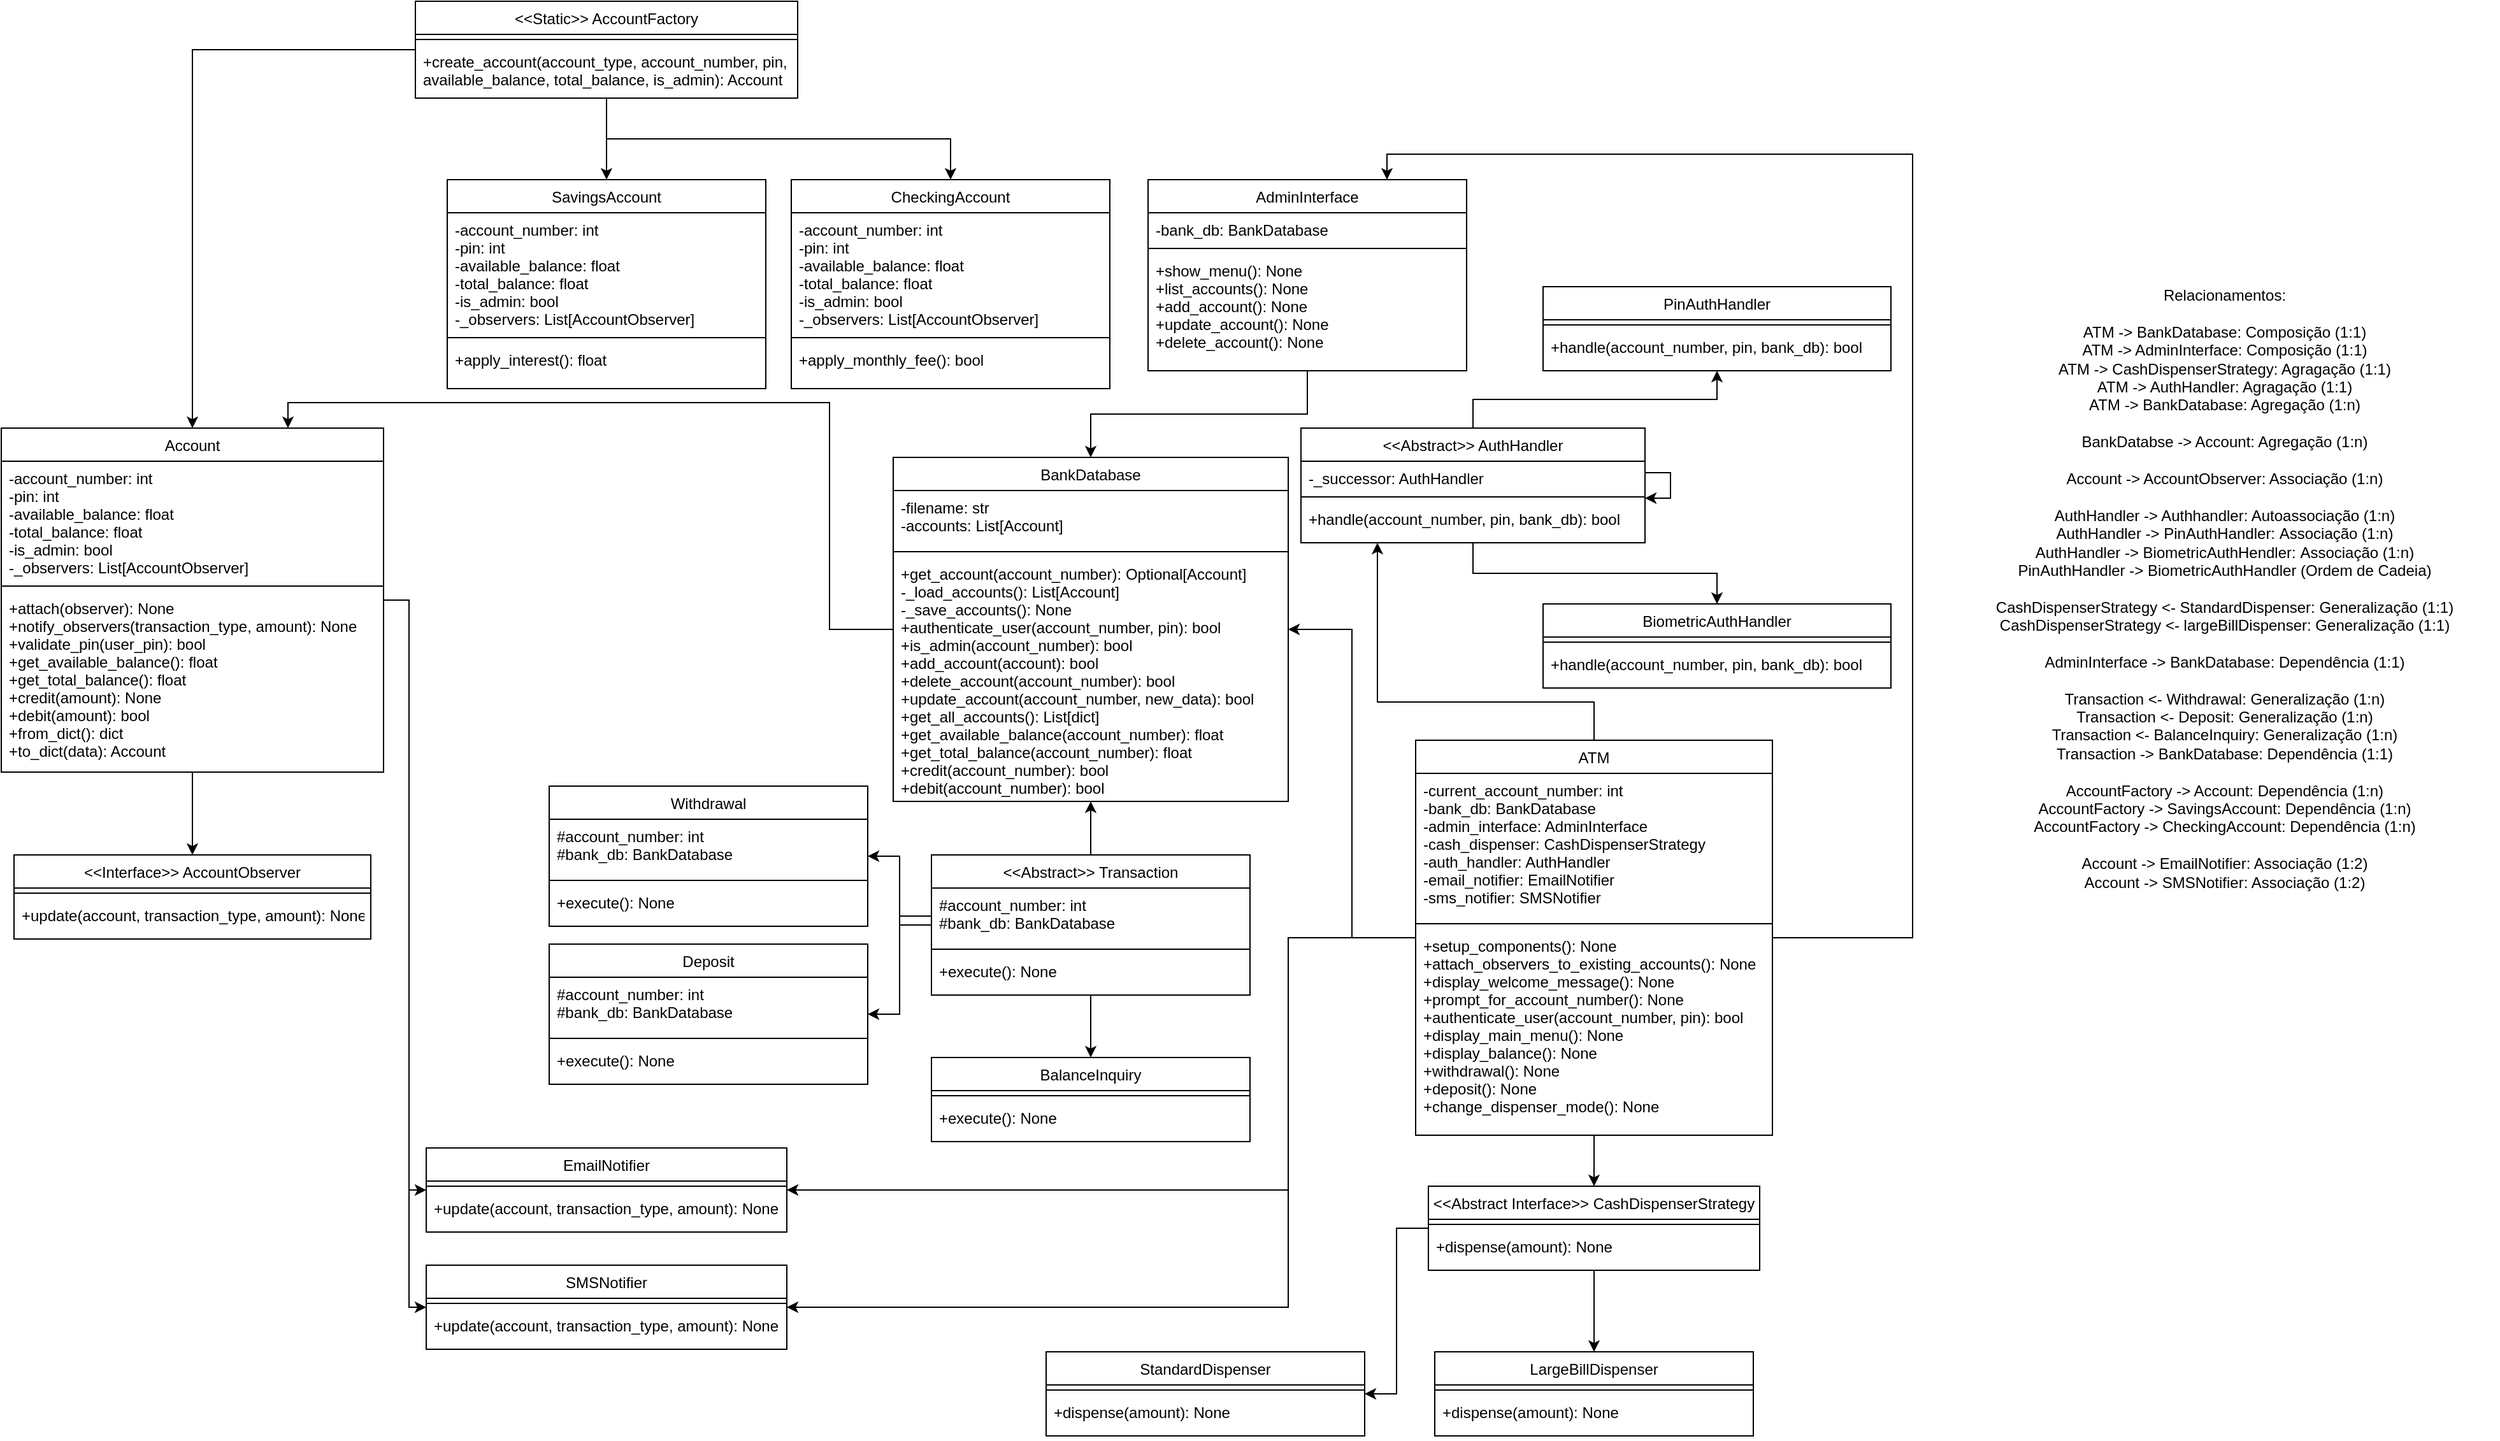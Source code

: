 <mxfile version="26.2.14">
  <diagram id="C5RBs43oDa-KdzZeNtuy" name="Page-1">
    <mxGraphModel dx="758" dy="2056" grid="1" gridSize="10" guides="1" tooltips="1" connect="1" arrows="1" fold="1" page="1" pageScale="1" pageWidth="827" pageHeight="1169" background="#ffffff" math="0" shadow="0">
      <root>
        <mxCell id="WIyWlLk6GJQsqaUBKTNV-0" />
        <mxCell id="WIyWlLk6GJQsqaUBKTNV-1" parent="WIyWlLk6GJQsqaUBKTNV-0" />
        <mxCell id="iTCN-jbBOQAcDVB5wHeE-88" style="edgeStyle=orthogonalEdgeStyle;rounded=0;orthogonalLoop=1;jettySize=auto;html=1;" edge="1" parent="WIyWlLk6GJQsqaUBKTNV-1" source="iTCN-jbBOQAcDVB5wHeE-0" target="iTCN-jbBOQAcDVB5wHeE-85">
          <mxGeometry relative="1" as="geometry" />
        </mxCell>
        <mxCell id="iTCN-jbBOQAcDVB5wHeE-100" style="edgeStyle=orthogonalEdgeStyle;rounded=0;orthogonalLoop=1;jettySize=auto;html=1;entryX=0;entryY=0.5;entryDx=0;entryDy=0;" edge="1" parent="WIyWlLk6GJQsqaUBKTNV-1" source="iTCN-jbBOQAcDVB5wHeE-0" target="iTCN-jbBOQAcDVB5wHeE-4">
          <mxGeometry relative="1" as="geometry">
            <Array as="points">
              <mxPoint x="1630" y="30" />
              <mxPoint x="1630" y="493" />
            </Array>
          </mxGeometry>
        </mxCell>
        <mxCell id="iTCN-jbBOQAcDVB5wHeE-101" style="edgeStyle=orthogonalEdgeStyle;rounded=0;orthogonalLoop=1;jettySize=auto;html=1;entryX=0;entryY=0.5;entryDx=0;entryDy=0;" edge="1" parent="WIyWlLk6GJQsqaUBKTNV-1" source="iTCN-jbBOQAcDVB5wHeE-0" target="iTCN-jbBOQAcDVB5wHeE-7">
          <mxGeometry relative="1" as="geometry">
            <Array as="points">
              <mxPoint x="1630" y="30" />
              <mxPoint x="1630" y="585" />
            </Array>
          </mxGeometry>
        </mxCell>
        <mxCell id="iTCN-jbBOQAcDVB5wHeE-0" value="Account" style="swimlane;fontStyle=0;align=center;verticalAlign=top;childLayout=stackLayout;horizontal=1;startSize=26;horizontalStack=0;resizeParent=1;resizeLast=0;collapsible=1;marginBottom=0;rounded=0;shadow=0;strokeWidth=1;" vertex="1" parent="WIyWlLk6GJQsqaUBKTNV-1">
          <mxGeometry x="1310" y="-105" width="300" height="270" as="geometry">
            <mxRectangle x="550" y="140" width="160" height="26" as="alternateBounds" />
          </mxGeometry>
        </mxCell>
        <mxCell id="iTCN-jbBOQAcDVB5wHeE-1" value="-account_number: int&#xa;-pin: int&#xa;-available_balance: float&#xa;-total_balance: float&#xa;-is_admin: bool&#xa;-_observers: List[AccountObserver]" style="text;align=left;verticalAlign=top;spacingLeft=4;spacingRight=4;overflow=hidden;rotatable=0;points=[[0,0.5],[1,0.5]];portConstraint=eastwest;rounded=0;shadow=0;html=0;" vertex="1" parent="iTCN-jbBOQAcDVB5wHeE-0">
          <mxGeometry y="26" width="300" height="94" as="geometry" />
        </mxCell>
        <mxCell id="iTCN-jbBOQAcDVB5wHeE-2" value="" style="line;html=1;strokeWidth=1;align=left;verticalAlign=middle;spacingTop=-1;spacingLeft=3;spacingRight=3;rotatable=0;labelPosition=right;points=[];portConstraint=eastwest;" vertex="1" parent="iTCN-jbBOQAcDVB5wHeE-0">
          <mxGeometry y="120" width="300" height="8" as="geometry" />
        </mxCell>
        <mxCell id="iTCN-jbBOQAcDVB5wHeE-3" value="+attach(observer): None&#xa;+notify_observers(transaction_type, amount): None&#xa;+validate_pin(user_pin): bool&#xa;+get_available_balance(): float&#xa;+get_total_balance(): float&#xa;+credit(amount): None&#xa;+debit(amount): bool&#xa;+from_dict(): dict&#xa;+to_dict(data): Account&#xa;&#xa;" style="text;align=left;verticalAlign=top;spacingLeft=4;spacingRight=4;overflow=hidden;rotatable=0;points=[[0,0.5],[1,0.5]];portConstraint=eastwest;rounded=0;shadow=0;html=0;" vertex="1" parent="iTCN-jbBOQAcDVB5wHeE-0">
          <mxGeometry y="128" width="300" height="142" as="geometry" />
        </mxCell>
        <mxCell id="iTCN-jbBOQAcDVB5wHeE-4" value="EmailNotifier" style="swimlane;fontStyle=0;align=center;verticalAlign=top;childLayout=stackLayout;horizontal=1;startSize=26;horizontalStack=0;resizeParent=1;resizeLast=0;collapsible=1;marginBottom=0;rounded=0;shadow=0;strokeWidth=1;" vertex="1" parent="WIyWlLk6GJQsqaUBKTNV-1">
          <mxGeometry x="1643.5" y="460" width="283" height="66" as="geometry">
            <mxRectangle x="550" y="140" width="160" height="26" as="alternateBounds" />
          </mxGeometry>
        </mxCell>
        <mxCell id="iTCN-jbBOQAcDVB5wHeE-5" value="" style="line;html=1;strokeWidth=1;align=left;verticalAlign=middle;spacingTop=-1;spacingLeft=3;spacingRight=3;rotatable=0;labelPosition=right;points=[];portConstraint=eastwest;" vertex="1" parent="iTCN-jbBOQAcDVB5wHeE-4">
          <mxGeometry y="26" width="283" height="8" as="geometry" />
        </mxCell>
        <mxCell id="iTCN-jbBOQAcDVB5wHeE-6" value="+update(account, transaction_type, amount): None" style="text;align=left;verticalAlign=top;spacingLeft=4;spacingRight=4;overflow=hidden;rotatable=0;points=[[0,0.5],[1,0.5]];portConstraint=eastwest;rounded=0;shadow=0;html=0;" vertex="1" parent="iTCN-jbBOQAcDVB5wHeE-4">
          <mxGeometry y="34" width="283" height="32" as="geometry" />
        </mxCell>
        <mxCell id="iTCN-jbBOQAcDVB5wHeE-7" value="SMSNotifier" style="swimlane;fontStyle=0;align=center;verticalAlign=top;childLayout=stackLayout;horizontal=1;startSize=26;horizontalStack=0;resizeParent=1;resizeLast=0;collapsible=1;marginBottom=0;rounded=0;shadow=0;strokeWidth=1;" vertex="1" parent="WIyWlLk6GJQsqaUBKTNV-1">
          <mxGeometry x="1643.5" y="552" width="283" height="66" as="geometry">
            <mxRectangle x="550" y="140" width="160" height="26" as="alternateBounds" />
          </mxGeometry>
        </mxCell>
        <mxCell id="iTCN-jbBOQAcDVB5wHeE-8" value="" style="line;html=1;strokeWidth=1;align=left;verticalAlign=middle;spacingTop=-1;spacingLeft=3;spacingRight=3;rotatable=0;labelPosition=right;points=[];portConstraint=eastwest;" vertex="1" parent="iTCN-jbBOQAcDVB5wHeE-7">
          <mxGeometry y="26" width="283" height="8" as="geometry" />
        </mxCell>
        <mxCell id="iTCN-jbBOQAcDVB5wHeE-9" value="+update(account, transaction_type, amount): None" style="text;align=left;verticalAlign=top;spacingLeft=4;spacingRight=4;overflow=hidden;rotatable=0;points=[[0,0.5],[1,0.5]];portConstraint=eastwest;rounded=0;shadow=0;html=0;" vertex="1" parent="iTCN-jbBOQAcDVB5wHeE-7">
          <mxGeometry y="34" width="283" height="32" as="geometry" />
        </mxCell>
        <mxCell id="iTCN-jbBOQAcDVB5wHeE-29" style="edgeStyle=orthogonalEdgeStyle;rounded=0;orthogonalLoop=1;jettySize=auto;html=1;entryX=0.5;entryY=0;entryDx=0;entryDy=0;" edge="1" parent="WIyWlLk6GJQsqaUBKTNV-1" source="iTCN-jbBOQAcDVB5wHeE-13" target="iTCN-jbBOQAcDVB5wHeE-20">
          <mxGeometry relative="1" as="geometry" />
        </mxCell>
        <mxCell id="iTCN-jbBOQAcDVB5wHeE-30" style="edgeStyle=orthogonalEdgeStyle;rounded=0;orthogonalLoop=1;jettySize=auto;html=1;entryX=0.5;entryY=0;entryDx=0;entryDy=0;" edge="1" parent="WIyWlLk6GJQsqaUBKTNV-1" source="iTCN-jbBOQAcDVB5wHeE-13" target="iTCN-jbBOQAcDVB5wHeE-24">
          <mxGeometry relative="1" as="geometry" />
        </mxCell>
        <mxCell id="iTCN-jbBOQAcDVB5wHeE-31" style="edgeStyle=orthogonalEdgeStyle;rounded=0;orthogonalLoop=1;jettySize=auto;html=1;entryX=0.5;entryY=0;entryDx=0;entryDy=0;" edge="1" parent="WIyWlLk6GJQsqaUBKTNV-1" source="iTCN-jbBOQAcDVB5wHeE-13" target="iTCN-jbBOQAcDVB5wHeE-0">
          <mxGeometry relative="1" as="geometry" />
        </mxCell>
        <mxCell id="iTCN-jbBOQAcDVB5wHeE-13" value="&lt;&lt;Static&gt;&gt; AccountFactory&#xa;" style="swimlane;fontStyle=0;align=center;verticalAlign=top;childLayout=stackLayout;horizontal=1;startSize=26;horizontalStack=0;resizeParent=1;resizeLast=0;collapsible=1;marginBottom=0;rounded=0;shadow=0;strokeWidth=1;" vertex="1" parent="WIyWlLk6GJQsqaUBKTNV-1">
          <mxGeometry x="1635" y="-440" width="300" height="76" as="geometry">
            <mxRectangle x="550" y="140" width="160" height="26" as="alternateBounds" />
          </mxGeometry>
        </mxCell>
        <mxCell id="iTCN-jbBOQAcDVB5wHeE-14" value="" style="line;html=1;strokeWidth=1;align=left;verticalAlign=middle;spacingTop=-1;spacingLeft=3;spacingRight=3;rotatable=0;labelPosition=right;points=[];portConstraint=eastwest;" vertex="1" parent="iTCN-jbBOQAcDVB5wHeE-13">
          <mxGeometry y="26" width="300" height="8" as="geometry" />
        </mxCell>
        <mxCell id="iTCN-jbBOQAcDVB5wHeE-15" value="+create_account(account_type, account_number, pin, &#xa;available_balance, total_balance, is_admin): Account&#xa;" style="text;align=left;verticalAlign=top;spacingLeft=4;spacingRight=4;overflow=hidden;rotatable=0;points=[[0,0.5],[1,0.5]];portConstraint=eastwest;rounded=0;shadow=0;html=0;" vertex="1" parent="iTCN-jbBOQAcDVB5wHeE-13">
          <mxGeometry y="34" width="300" height="32" as="geometry" />
        </mxCell>
        <mxCell id="iTCN-jbBOQAcDVB5wHeE-20" value="SavingsAccount" style="swimlane;fontStyle=0;align=center;verticalAlign=top;childLayout=stackLayout;horizontal=1;startSize=26;horizontalStack=0;resizeParent=1;resizeLast=0;collapsible=1;marginBottom=0;rounded=0;shadow=0;strokeWidth=1;" vertex="1" parent="WIyWlLk6GJQsqaUBKTNV-1">
          <mxGeometry x="1660" y="-300" width="250" height="164" as="geometry">
            <mxRectangle x="550" y="140" width="160" height="26" as="alternateBounds" />
          </mxGeometry>
        </mxCell>
        <mxCell id="iTCN-jbBOQAcDVB5wHeE-21" value="-account_number: int&#xa;-pin: int&#xa;-available_balance: float&#xa;-total_balance: float&#xa;-is_admin: bool&#xa;-_observers: List[AccountObserver]" style="text;align=left;verticalAlign=top;spacingLeft=4;spacingRight=4;overflow=hidden;rotatable=0;points=[[0,0.5],[1,0.5]];portConstraint=eastwest;rounded=0;shadow=0;html=0;" vertex="1" parent="iTCN-jbBOQAcDVB5wHeE-20">
          <mxGeometry y="26" width="250" height="94" as="geometry" />
        </mxCell>
        <mxCell id="iTCN-jbBOQAcDVB5wHeE-22" value="" style="line;html=1;strokeWidth=1;align=left;verticalAlign=middle;spacingTop=-1;spacingLeft=3;spacingRight=3;rotatable=0;labelPosition=right;points=[];portConstraint=eastwest;" vertex="1" parent="iTCN-jbBOQAcDVB5wHeE-20">
          <mxGeometry y="120" width="250" height="8" as="geometry" />
        </mxCell>
        <mxCell id="iTCN-jbBOQAcDVB5wHeE-23" value="+apply_interest(): float" style="text;align=left;verticalAlign=top;spacingLeft=4;spacingRight=4;overflow=hidden;rotatable=0;points=[[0,0.5],[1,0.5]];portConstraint=eastwest;rounded=0;shadow=0;html=0;" vertex="1" parent="iTCN-jbBOQAcDVB5wHeE-20">
          <mxGeometry y="128" width="250" height="32" as="geometry" />
        </mxCell>
        <mxCell id="iTCN-jbBOQAcDVB5wHeE-24" value="CheckingAccount" style="swimlane;fontStyle=0;align=center;verticalAlign=top;childLayout=stackLayout;horizontal=1;startSize=26;horizontalStack=0;resizeParent=1;resizeLast=0;collapsible=1;marginBottom=0;rounded=0;shadow=0;strokeWidth=1;" vertex="1" parent="WIyWlLk6GJQsqaUBKTNV-1">
          <mxGeometry x="1930" y="-300" width="250" height="164" as="geometry">
            <mxRectangle x="550" y="140" width="160" height="26" as="alternateBounds" />
          </mxGeometry>
        </mxCell>
        <mxCell id="iTCN-jbBOQAcDVB5wHeE-25" value="-account_number: int&#xa;-pin: int&#xa;-available_balance: float&#xa;-total_balance: float&#xa;-is_admin: bool&#xa;-_observers: List[AccountObserver]" style="text;align=left;verticalAlign=top;spacingLeft=4;spacingRight=4;overflow=hidden;rotatable=0;points=[[0,0.5],[1,0.5]];portConstraint=eastwest;rounded=0;shadow=0;html=0;" vertex="1" parent="iTCN-jbBOQAcDVB5wHeE-24">
          <mxGeometry y="26" width="250" height="94" as="geometry" />
        </mxCell>
        <mxCell id="iTCN-jbBOQAcDVB5wHeE-26" value="" style="line;html=1;strokeWidth=1;align=left;verticalAlign=middle;spacingTop=-1;spacingLeft=3;spacingRight=3;rotatable=0;labelPosition=right;points=[];portConstraint=eastwest;" vertex="1" parent="iTCN-jbBOQAcDVB5wHeE-24">
          <mxGeometry y="120" width="250" height="8" as="geometry" />
        </mxCell>
        <mxCell id="iTCN-jbBOQAcDVB5wHeE-27" value="+apply_monthly_fee(): bool" style="text;align=left;verticalAlign=top;spacingLeft=4;spacingRight=4;overflow=hidden;rotatable=0;points=[[0,0.5],[1,0.5]];portConstraint=eastwest;rounded=0;shadow=0;html=0;" vertex="1" parent="iTCN-jbBOQAcDVB5wHeE-24">
          <mxGeometry y="128" width="250" height="32" as="geometry" />
        </mxCell>
        <mxCell id="iTCN-jbBOQAcDVB5wHeE-51" style="edgeStyle=orthogonalEdgeStyle;rounded=0;orthogonalLoop=1;jettySize=auto;html=1;" edge="1" parent="WIyWlLk6GJQsqaUBKTNV-1" source="iTCN-jbBOQAcDVB5wHeE-32" target="iTCN-jbBOQAcDVB5wHeE-47">
          <mxGeometry relative="1" as="geometry" />
        </mxCell>
        <mxCell id="iTCN-jbBOQAcDVB5wHeE-53" style="edgeStyle=orthogonalEdgeStyle;rounded=0;orthogonalLoop=1;jettySize=auto;html=1;" edge="1" parent="WIyWlLk6GJQsqaUBKTNV-1" source="iTCN-jbBOQAcDVB5wHeE-32" target="iTCN-jbBOQAcDVB5wHeE-36">
          <mxGeometry relative="1" as="geometry" />
        </mxCell>
        <mxCell id="iTCN-jbBOQAcDVB5wHeE-55" style="edgeStyle=orthogonalEdgeStyle;rounded=0;orthogonalLoop=1;jettySize=auto;html=1;" edge="1" parent="WIyWlLk6GJQsqaUBKTNV-1" source="iTCN-jbBOQAcDVB5wHeE-32" target="iTCN-jbBOQAcDVB5wHeE-44">
          <mxGeometry relative="1" as="geometry" />
        </mxCell>
        <mxCell id="iTCN-jbBOQAcDVB5wHeE-32" value="&lt;&lt;Abstract&gt;&gt; Transaction&#xa;&#xa;&#xa;" style="swimlane;fontStyle=0;align=center;verticalAlign=top;childLayout=stackLayout;horizontal=1;startSize=26;horizontalStack=0;resizeParent=1;resizeLast=0;collapsible=1;marginBottom=0;rounded=0;shadow=0;strokeWidth=1;" vertex="1" parent="WIyWlLk6GJQsqaUBKTNV-1">
          <mxGeometry x="2040" y="230" width="250" height="110" as="geometry">
            <mxRectangle x="550" y="140" width="160" height="26" as="alternateBounds" />
          </mxGeometry>
        </mxCell>
        <mxCell id="iTCN-jbBOQAcDVB5wHeE-33" value="#account_number: int&#xa;#bank_db: BankDatabase&#xa;" style="text;align=left;verticalAlign=top;spacingLeft=4;spacingRight=4;overflow=hidden;rotatable=0;points=[[0,0.5],[1,0.5]];portConstraint=eastwest;rounded=0;shadow=0;html=0;" vertex="1" parent="iTCN-jbBOQAcDVB5wHeE-32">
          <mxGeometry y="26" width="250" height="44" as="geometry" />
        </mxCell>
        <mxCell id="iTCN-jbBOQAcDVB5wHeE-34" value="" style="line;html=1;strokeWidth=1;align=left;verticalAlign=middle;spacingTop=-1;spacingLeft=3;spacingRight=3;rotatable=0;labelPosition=right;points=[];portConstraint=eastwest;" vertex="1" parent="iTCN-jbBOQAcDVB5wHeE-32">
          <mxGeometry y="70" width="250" height="8" as="geometry" />
        </mxCell>
        <mxCell id="iTCN-jbBOQAcDVB5wHeE-35" value="+execute(): None" style="text;align=left;verticalAlign=top;spacingLeft=4;spacingRight=4;overflow=hidden;rotatable=0;points=[[0,0.5],[1,0.5]];portConstraint=eastwest;rounded=0;shadow=0;html=0;" vertex="1" parent="iTCN-jbBOQAcDVB5wHeE-32">
          <mxGeometry y="78" width="250" height="32" as="geometry" />
        </mxCell>
        <mxCell id="iTCN-jbBOQAcDVB5wHeE-36" value="Withdrawal" style="swimlane;fontStyle=0;align=center;verticalAlign=top;childLayout=stackLayout;horizontal=1;startSize=26;horizontalStack=0;resizeParent=1;resizeLast=0;collapsible=1;marginBottom=0;rounded=0;shadow=0;strokeWidth=1;" vertex="1" parent="WIyWlLk6GJQsqaUBKTNV-1">
          <mxGeometry x="1740" y="176" width="250" height="110" as="geometry">
            <mxRectangle x="550" y="140" width="160" height="26" as="alternateBounds" />
          </mxGeometry>
        </mxCell>
        <mxCell id="iTCN-jbBOQAcDVB5wHeE-37" value="#account_number: int&#xa;#bank_db: BankDatabase&#xa;" style="text;align=left;verticalAlign=top;spacingLeft=4;spacingRight=4;overflow=hidden;rotatable=0;points=[[0,0.5],[1,0.5]];portConstraint=eastwest;rounded=0;shadow=0;html=0;" vertex="1" parent="iTCN-jbBOQAcDVB5wHeE-36">
          <mxGeometry y="26" width="250" height="44" as="geometry" />
        </mxCell>
        <mxCell id="iTCN-jbBOQAcDVB5wHeE-38" value="" style="line;html=1;strokeWidth=1;align=left;verticalAlign=middle;spacingTop=-1;spacingLeft=3;spacingRight=3;rotatable=0;labelPosition=right;points=[];portConstraint=eastwest;" vertex="1" parent="iTCN-jbBOQAcDVB5wHeE-36">
          <mxGeometry y="70" width="250" height="8" as="geometry" />
        </mxCell>
        <mxCell id="iTCN-jbBOQAcDVB5wHeE-39" value="+execute(): None" style="text;align=left;verticalAlign=top;spacingLeft=4;spacingRight=4;overflow=hidden;rotatable=0;points=[[0,0.5],[1,0.5]];portConstraint=eastwest;rounded=0;shadow=0;html=0;" vertex="1" parent="iTCN-jbBOQAcDVB5wHeE-36">
          <mxGeometry y="78" width="250" height="32" as="geometry" />
        </mxCell>
        <mxCell id="iTCN-jbBOQAcDVB5wHeE-40" value="Deposit" style="swimlane;fontStyle=0;align=center;verticalAlign=top;childLayout=stackLayout;horizontal=1;startSize=26;horizontalStack=0;resizeParent=1;resizeLast=0;collapsible=1;marginBottom=0;rounded=0;shadow=0;strokeWidth=1;" vertex="1" parent="WIyWlLk6GJQsqaUBKTNV-1">
          <mxGeometry x="1740" y="300" width="250" height="110" as="geometry">
            <mxRectangle x="550" y="140" width="160" height="26" as="alternateBounds" />
          </mxGeometry>
        </mxCell>
        <mxCell id="iTCN-jbBOQAcDVB5wHeE-41" value="#account_number: int&#xa;#bank_db: BankDatabase&#xa;" style="text;align=left;verticalAlign=top;spacingLeft=4;spacingRight=4;overflow=hidden;rotatable=0;points=[[0,0.5],[1,0.5]];portConstraint=eastwest;rounded=0;shadow=0;html=0;" vertex="1" parent="iTCN-jbBOQAcDVB5wHeE-40">
          <mxGeometry y="26" width="250" height="44" as="geometry" />
        </mxCell>
        <mxCell id="iTCN-jbBOQAcDVB5wHeE-42" value="" style="line;html=1;strokeWidth=1;align=left;verticalAlign=middle;spacingTop=-1;spacingLeft=3;spacingRight=3;rotatable=0;labelPosition=right;points=[];portConstraint=eastwest;" vertex="1" parent="iTCN-jbBOQAcDVB5wHeE-40">
          <mxGeometry y="70" width="250" height="8" as="geometry" />
        </mxCell>
        <mxCell id="iTCN-jbBOQAcDVB5wHeE-43" value="+execute(): None" style="text;align=left;verticalAlign=top;spacingLeft=4;spacingRight=4;overflow=hidden;rotatable=0;points=[[0,0.5],[1,0.5]];portConstraint=eastwest;rounded=0;shadow=0;html=0;" vertex="1" parent="iTCN-jbBOQAcDVB5wHeE-40">
          <mxGeometry y="78" width="250" height="32" as="geometry" />
        </mxCell>
        <mxCell id="iTCN-jbBOQAcDVB5wHeE-44" value="BalanceInquiry" style="swimlane;fontStyle=0;align=center;verticalAlign=top;childLayout=stackLayout;horizontal=1;startSize=26;horizontalStack=0;resizeParent=1;resizeLast=0;collapsible=1;marginBottom=0;rounded=0;shadow=0;strokeWidth=1;" vertex="1" parent="WIyWlLk6GJQsqaUBKTNV-1">
          <mxGeometry x="2040" y="389" width="250" height="66" as="geometry">
            <mxRectangle x="550" y="140" width="160" height="26" as="alternateBounds" />
          </mxGeometry>
        </mxCell>
        <mxCell id="iTCN-jbBOQAcDVB5wHeE-45" value="" style="line;html=1;strokeWidth=1;align=left;verticalAlign=middle;spacingTop=-1;spacingLeft=3;spacingRight=3;rotatable=0;labelPosition=right;points=[];portConstraint=eastwest;" vertex="1" parent="iTCN-jbBOQAcDVB5wHeE-44">
          <mxGeometry y="26" width="250" height="8" as="geometry" />
        </mxCell>
        <mxCell id="iTCN-jbBOQAcDVB5wHeE-46" value="+execute(): None" style="text;align=left;verticalAlign=top;spacingLeft=4;spacingRight=4;overflow=hidden;rotatable=0;points=[[0,0.5],[1,0.5]];portConstraint=eastwest;rounded=0;shadow=0;html=0;" vertex="1" parent="iTCN-jbBOQAcDVB5wHeE-44">
          <mxGeometry y="34" width="250" height="32" as="geometry" />
        </mxCell>
        <mxCell id="iTCN-jbBOQAcDVB5wHeE-89" style="edgeStyle=orthogonalEdgeStyle;rounded=0;orthogonalLoop=1;jettySize=auto;html=1;entryX=0.75;entryY=0;entryDx=0;entryDy=0;" edge="1" parent="WIyWlLk6GJQsqaUBKTNV-1" source="iTCN-jbBOQAcDVB5wHeE-47" target="iTCN-jbBOQAcDVB5wHeE-0">
          <mxGeometry relative="1" as="geometry">
            <Array as="points">
              <mxPoint x="1960" y="53" />
              <mxPoint x="1960" y="-125" />
              <mxPoint x="1535" y="-125" />
            </Array>
          </mxGeometry>
        </mxCell>
        <mxCell id="iTCN-jbBOQAcDVB5wHeE-47" value="BankDatabase" style="swimlane;fontStyle=0;align=center;verticalAlign=top;childLayout=stackLayout;horizontal=1;startSize=26;horizontalStack=0;resizeParent=1;resizeLast=0;collapsible=1;marginBottom=0;rounded=0;shadow=0;strokeWidth=1;" vertex="1" parent="WIyWlLk6GJQsqaUBKTNV-1">
          <mxGeometry x="2010" y="-82" width="310" height="270" as="geometry">
            <mxRectangle x="550" y="140" width="160" height="26" as="alternateBounds" />
          </mxGeometry>
        </mxCell>
        <mxCell id="iTCN-jbBOQAcDVB5wHeE-48" value="-filename: str&#xa;-accounts: List[Account]&#xa;" style="text;align=left;verticalAlign=top;spacingLeft=4;spacingRight=4;overflow=hidden;rotatable=0;points=[[0,0.5],[1,0.5]];portConstraint=eastwest;rounded=0;shadow=0;html=0;" vertex="1" parent="iTCN-jbBOQAcDVB5wHeE-47">
          <mxGeometry y="26" width="310" height="44" as="geometry" />
        </mxCell>
        <mxCell id="iTCN-jbBOQAcDVB5wHeE-49" value="" style="line;html=1;strokeWidth=1;align=left;verticalAlign=middle;spacingTop=-1;spacingLeft=3;spacingRight=3;rotatable=0;labelPosition=right;points=[];portConstraint=eastwest;" vertex="1" parent="iTCN-jbBOQAcDVB5wHeE-47">
          <mxGeometry y="70" width="310" height="8" as="geometry" />
        </mxCell>
        <mxCell id="iTCN-jbBOQAcDVB5wHeE-50" value="+get_account(account_number): Optional[Account]&#xa;-_load_accounts(): List[Account]&#xa;-_save_accounts(): None&#xa;+authenticate_user(account_number, pin): bool&#xa;+is_admin(account_number): bool&#xa;+add_account(account): bool&#xa;+delete_account(account_number): bool&#xa;+update_account(account_number, new_data): bool&#xa;+get_all_accounts(): List[dict]&#xa;+get_available_balance(account_number): float&#xa;+get_total_balance(account_number): float&#xa;+credit(account_number): bool&#xa;+debit(account_number): bool&#xa;" style="text;align=left;verticalAlign=top;spacingLeft=4;spacingRight=4;overflow=hidden;rotatable=0;points=[[0,0.5],[1,0.5]];portConstraint=eastwest;rounded=0;shadow=0;html=0;" vertex="1" parent="iTCN-jbBOQAcDVB5wHeE-47">
          <mxGeometry y="78" width="310" height="192" as="geometry" />
        </mxCell>
        <mxCell id="iTCN-jbBOQAcDVB5wHeE-54" style="edgeStyle=orthogonalEdgeStyle;rounded=0;orthogonalLoop=1;jettySize=auto;html=1;" edge="1" parent="WIyWlLk6GJQsqaUBKTNV-1" source="iTCN-jbBOQAcDVB5wHeE-33" target="iTCN-jbBOQAcDVB5wHeE-40">
          <mxGeometry relative="1" as="geometry" />
        </mxCell>
        <mxCell id="iTCN-jbBOQAcDVB5wHeE-60" style="edgeStyle=orthogonalEdgeStyle;rounded=0;orthogonalLoop=1;jettySize=auto;html=1;" edge="1" parent="WIyWlLk6GJQsqaUBKTNV-1" source="iTCN-jbBOQAcDVB5wHeE-56" target="iTCN-jbBOQAcDVB5wHeE-47">
          <mxGeometry relative="1" as="geometry" />
        </mxCell>
        <mxCell id="iTCN-jbBOQAcDVB5wHeE-56" value="AdminInterface" style="swimlane;fontStyle=0;align=center;verticalAlign=top;childLayout=stackLayout;horizontal=1;startSize=26;horizontalStack=0;resizeParent=1;resizeLast=0;collapsible=1;marginBottom=0;rounded=0;shadow=0;strokeWidth=1;" vertex="1" parent="WIyWlLk6GJQsqaUBKTNV-1">
          <mxGeometry x="2210" y="-300" width="250" height="150" as="geometry">
            <mxRectangle x="550" y="140" width="160" height="26" as="alternateBounds" />
          </mxGeometry>
        </mxCell>
        <mxCell id="iTCN-jbBOQAcDVB5wHeE-57" value="-bank_db: BankDatabase" style="text;align=left;verticalAlign=top;spacingLeft=4;spacingRight=4;overflow=hidden;rotatable=0;points=[[0,0.5],[1,0.5]];portConstraint=eastwest;rounded=0;shadow=0;html=0;" vertex="1" parent="iTCN-jbBOQAcDVB5wHeE-56">
          <mxGeometry y="26" width="250" height="24" as="geometry" />
        </mxCell>
        <mxCell id="iTCN-jbBOQAcDVB5wHeE-58" value="" style="line;html=1;strokeWidth=1;align=left;verticalAlign=middle;spacingTop=-1;spacingLeft=3;spacingRight=3;rotatable=0;labelPosition=right;points=[];portConstraint=eastwest;" vertex="1" parent="iTCN-jbBOQAcDVB5wHeE-56">
          <mxGeometry y="50" width="250" height="8" as="geometry" />
        </mxCell>
        <mxCell id="iTCN-jbBOQAcDVB5wHeE-59" value="+show_menu(): None&#xa;+list_accounts(): None&#xa;+add_account(): None&#xa;+update_account(): None&#xa;+delete_account(): None&#xa;" style="text;align=left;verticalAlign=top;spacingLeft=4;spacingRight=4;overflow=hidden;rotatable=0;points=[[0,0.5],[1,0.5]];portConstraint=eastwest;rounded=0;shadow=0;html=0;" vertex="1" parent="iTCN-jbBOQAcDVB5wHeE-56">
          <mxGeometry y="58" width="250" height="82" as="geometry" />
        </mxCell>
        <mxCell id="iTCN-jbBOQAcDVB5wHeE-97" style="edgeStyle=orthogonalEdgeStyle;rounded=0;orthogonalLoop=1;jettySize=auto;html=1;" edge="1" parent="WIyWlLk6GJQsqaUBKTNV-1" source="iTCN-jbBOQAcDVB5wHeE-61" target="iTCN-jbBOQAcDVB5wHeE-67">
          <mxGeometry relative="1" as="geometry" />
        </mxCell>
        <mxCell id="iTCN-jbBOQAcDVB5wHeE-102" style="edgeStyle=orthogonalEdgeStyle;rounded=0;orthogonalLoop=1;jettySize=auto;html=1;entryX=1;entryY=0.5;entryDx=0;entryDy=0;" edge="1" parent="WIyWlLk6GJQsqaUBKTNV-1" source="iTCN-jbBOQAcDVB5wHeE-61" target="iTCN-jbBOQAcDVB5wHeE-64">
          <mxGeometry relative="1" as="geometry" />
        </mxCell>
        <mxCell id="iTCN-jbBOQAcDVB5wHeE-61" value="&lt;&lt;Abstract Interface&gt;&gt; CashDispenserStrategy&#xa;" style="swimlane;fontStyle=0;align=center;verticalAlign=top;childLayout=stackLayout;horizontal=1;startSize=26;horizontalStack=0;resizeParent=1;resizeLast=0;collapsible=1;marginBottom=0;rounded=0;shadow=0;strokeWidth=1;" vertex="1" parent="WIyWlLk6GJQsqaUBKTNV-1">
          <mxGeometry x="2430" y="490" width="260" height="66" as="geometry">
            <mxRectangle x="550" y="140" width="160" height="26" as="alternateBounds" />
          </mxGeometry>
        </mxCell>
        <mxCell id="iTCN-jbBOQAcDVB5wHeE-62" value="" style="line;html=1;strokeWidth=1;align=left;verticalAlign=middle;spacingTop=-1;spacingLeft=3;spacingRight=3;rotatable=0;labelPosition=right;points=[];portConstraint=eastwest;" vertex="1" parent="iTCN-jbBOQAcDVB5wHeE-61">
          <mxGeometry y="26" width="260" height="8" as="geometry" />
        </mxCell>
        <mxCell id="iTCN-jbBOQAcDVB5wHeE-63" value="+dispense(amount): None" style="text;align=left;verticalAlign=top;spacingLeft=4;spacingRight=4;overflow=hidden;rotatable=0;points=[[0,0.5],[1,0.5]];portConstraint=eastwest;rounded=0;shadow=0;html=0;" vertex="1" parent="iTCN-jbBOQAcDVB5wHeE-61">
          <mxGeometry y="34" width="260" height="32" as="geometry" />
        </mxCell>
        <mxCell id="iTCN-jbBOQAcDVB5wHeE-64" value="StandardDispenser&#xa;" style="swimlane;fontStyle=0;align=center;verticalAlign=top;childLayout=stackLayout;horizontal=1;startSize=26;horizontalStack=0;resizeParent=1;resizeLast=0;collapsible=1;marginBottom=0;rounded=0;shadow=0;strokeWidth=1;" vertex="1" parent="WIyWlLk6GJQsqaUBKTNV-1">
          <mxGeometry x="2130" y="620" width="250" height="66" as="geometry">
            <mxRectangle x="550" y="140" width="160" height="26" as="alternateBounds" />
          </mxGeometry>
        </mxCell>
        <mxCell id="iTCN-jbBOQAcDVB5wHeE-65" value="" style="line;html=1;strokeWidth=1;align=left;verticalAlign=middle;spacingTop=-1;spacingLeft=3;spacingRight=3;rotatable=0;labelPosition=right;points=[];portConstraint=eastwest;" vertex="1" parent="iTCN-jbBOQAcDVB5wHeE-64">
          <mxGeometry y="26" width="250" height="8" as="geometry" />
        </mxCell>
        <mxCell id="iTCN-jbBOQAcDVB5wHeE-66" value="+dispense(amount): None" style="text;align=left;verticalAlign=top;spacingLeft=4;spacingRight=4;overflow=hidden;rotatable=0;points=[[0,0.5],[1,0.5]];portConstraint=eastwest;rounded=0;shadow=0;html=0;" vertex="1" parent="iTCN-jbBOQAcDVB5wHeE-64">
          <mxGeometry y="34" width="250" height="32" as="geometry" />
        </mxCell>
        <mxCell id="iTCN-jbBOQAcDVB5wHeE-67" value="LargeBillDispenser" style="swimlane;fontStyle=0;align=center;verticalAlign=top;childLayout=stackLayout;horizontal=1;startSize=26;horizontalStack=0;resizeParent=1;resizeLast=0;collapsible=1;marginBottom=0;rounded=0;shadow=0;strokeWidth=1;" vertex="1" parent="WIyWlLk6GJQsqaUBKTNV-1">
          <mxGeometry x="2435" y="620" width="250" height="66" as="geometry">
            <mxRectangle x="550" y="140" width="160" height="26" as="alternateBounds" />
          </mxGeometry>
        </mxCell>
        <mxCell id="iTCN-jbBOQAcDVB5wHeE-68" value="" style="line;html=1;strokeWidth=1;align=left;verticalAlign=middle;spacingTop=-1;spacingLeft=3;spacingRight=3;rotatable=0;labelPosition=right;points=[];portConstraint=eastwest;" vertex="1" parent="iTCN-jbBOQAcDVB5wHeE-67">
          <mxGeometry y="26" width="250" height="8" as="geometry" />
        </mxCell>
        <mxCell id="iTCN-jbBOQAcDVB5wHeE-69" value="+dispense(amount): None" style="text;align=left;verticalAlign=top;spacingLeft=4;spacingRight=4;overflow=hidden;rotatable=0;points=[[0,0.5],[1,0.5]];portConstraint=eastwest;rounded=0;shadow=0;html=0;" vertex="1" parent="iTCN-jbBOQAcDVB5wHeE-67">
          <mxGeometry y="34" width="250" height="32" as="geometry" />
        </mxCell>
        <mxCell id="iTCN-jbBOQAcDVB5wHeE-82" style="edgeStyle=orthogonalEdgeStyle;rounded=0;orthogonalLoop=1;jettySize=auto;html=1;" edge="1" parent="WIyWlLk6GJQsqaUBKTNV-1" source="iTCN-jbBOQAcDVB5wHeE-72" target="iTCN-jbBOQAcDVB5wHeE-79">
          <mxGeometry relative="1" as="geometry" />
        </mxCell>
        <mxCell id="iTCN-jbBOQAcDVB5wHeE-83" style="edgeStyle=orthogonalEdgeStyle;rounded=0;orthogonalLoop=1;jettySize=auto;html=1;" edge="1" parent="WIyWlLk6GJQsqaUBKTNV-1" source="iTCN-jbBOQAcDVB5wHeE-72" target="iTCN-jbBOQAcDVB5wHeE-76">
          <mxGeometry relative="1" as="geometry" />
        </mxCell>
        <mxCell id="iTCN-jbBOQAcDVB5wHeE-72" value="&lt;&lt;Abstract&gt;&gt; AuthHandler&#xa;" style="swimlane;fontStyle=0;align=center;verticalAlign=top;childLayout=stackLayout;horizontal=1;startSize=26;horizontalStack=0;resizeParent=1;resizeLast=0;collapsible=1;marginBottom=0;rounded=0;shadow=0;strokeWidth=1;" vertex="1" parent="WIyWlLk6GJQsqaUBKTNV-1">
          <mxGeometry x="2330" y="-105" width="270" height="90" as="geometry">
            <mxRectangle x="550" y="140" width="160" height="26" as="alternateBounds" />
          </mxGeometry>
        </mxCell>
        <mxCell id="iTCN-jbBOQAcDVB5wHeE-73" value="-_successor: AuthHandler" style="text;align=left;verticalAlign=top;spacingLeft=4;spacingRight=4;overflow=hidden;rotatable=0;points=[[0,0.5],[1,0.5]];portConstraint=eastwest;rounded=0;shadow=0;html=0;" vertex="1" parent="iTCN-jbBOQAcDVB5wHeE-72">
          <mxGeometry y="26" width="270" height="24" as="geometry" />
        </mxCell>
        <mxCell id="iTCN-jbBOQAcDVB5wHeE-74" value="" style="line;html=1;strokeWidth=1;align=left;verticalAlign=middle;spacingTop=-1;spacingLeft=3;spacingRight=3;rotatable=0;labelPosition=right;points=[];portConstraint=eastwest;" vertex="1" parent="iTCN-jbBOQAcDVB5wHeE-72">
          <mxGeometry y="50" width="270" height="8" as="geometry" />
        </mxCell>
        <mxCell id="iTCN-jbBOQAcDVB5wHeE-75" value="+handle(account_number, pin, bank_db): bool" style="text;align=left;verticalAlign=top;spacingLeft=4;spacingRight=4;overflow=hidden;rotatable=0;points=[[0,0.5],[1,0.5]];portConstraint=eastwest;rounded=0;shadow=0;html=0;" vertex="1" parent="iTCN-jbBOQAcDVB5wHeE-72">
          <mxGeometry y="58" width="270" height="32" as="geometry" />
        </mxCell>
        <mxCell id="iTCN-jbBOQAcDVB5wHeE-76" value="PinAuthHandler" style="swimlane;fontStyle=0;align=center;verticalAlign=top;childLayout=stackLayout;horizontal=1;startSize=26;horizontalStack=0;resizeParent=1;resizeLast=0;collapsible=1;marginBottom=0;rounded=0;shadow=0;strokeWidth=1;" vertex="1" parent="WIyWlLk6GJQsqaUBKTNV-1">
          <mxGeometry x="2520" y="-216" width="273" height="66" as="geometry">
            <mxRectangle x="550" y="140" width="160" height="26" as="alternateBounds" />
          </mxGeometry>
        </mxCell>
        <mxCell id="iTCN-jbBOQAcDVB5wHeE-77" value="" style="line;html=1;strokeWidth=1;align=left;verticalAlign=middle;spacingTop=-1;spacingLeft=3;spacingRight=3;rotatable=0;labelPosition=right;points=[];portConstraint=eastwest;" vertex="1" parent="iTCN-jbBOQAcDVB5wHeE-76">
          <mxGeometry y="26" width="273" height="8" as="geometry" />
        </mxCell>
        <mxCell id="iTCN-jbBOQAcDVB5wHeE-78" value="+handle(account_number, pin, bank_db): bool" style="text;align=left;verticalAlign=top;spacingLeft=4;spacingRight=4;overflow=hidden;rotatable=0;points=[[0,0.5],[1,0.5]];portConstraint=eastwest;rounded=0;shadow=0;html=0;" vertex="1" parent="iTCN-jbBOQAcDVB5wHeE-76">
          <mxGeometry y="34" width="273" height="32" as="geometry" />
        </mxCell>
        <mxCell id="iTCN-jbBOQAcDVB5wHeE-79" value="BiometricAuthHandler" style="swimlane;fontStyle=0;align=center;verticalAlign=top;childLayout=stackLayout;horizontal=1;startSize=26;horizontalStack=0;resizeParent=1;resizeLast=0;collapsible=1;marginBottom=0;rounded=0;shadow=0;strokeWidth=1;" vertex="1" parent="WIyWlLk6GJQsqaUBKTNV-1">
          <mxGeometry x="2520" y="33" width="273" height="66" as="geometry">
            <mxRectangle x="550" y="140" width="160" height="26" as="alternateBounds" />
          </mxGeometry>
        </mxCell>
        <mxCell id="iTCN-jbBOQAcDVB5wHeE-80" value="" style="line;html=1;strokeWidth=1;align=left;verticalAlign=middle;spacingTop=-1;spacingLeft=3;spacingRight=3;rotatable=0;labelPosition=right;points=[];portConstraint=eastwest;" vertex="1" parent="iTCN-jbBOQAcDVB5wHeE-79">
          <mxGeometry y="26" width="273" height="8" as="geometry" />
        </mxCell>
        <mxCell id="iTCN-jbBOQAcDVB5wHeE-81" value="+handle(account_number, pin, bank_db): bool" style="text;align=left;verticalAlign=top;spacingLeft=4;spacingRight=4;overflow=hidden;rotatable=0;points=[[0,0.5],[1,0.5]];portConstraint=eastwest;rounded=0;shadow=0;html=0;" vertex="1" parent="iTCN-jbBOQAcDVB5wHeE-79">
          <mxGeometry y="34" width="273" height="32" as="geometry" />
        </mxCell>
        <mxCell id="iTCN-jbBOQAcDVB5wHeE-84" style="edgeStyle=orthogonalEdgeStyle;rounded=0;orthogonalLoop=1;jettySize=auto;html=1;" edge="1" parent="WIyWlLk6GJQsqaUBKTNV-1" source="iTCN-jbBOQAcDVB5wHeE-72" target="iTCN-jbBOQAcDVB5wHeE-72">
          <mxGeometry relative="1" as="geometry" />
        </mxCell>
        <mxCell id="iTCN-jbBOQAcDVB5wHeE-85" value="&lt;&lt;Interface&gt;&gt; AccountObserver&#xa;" style="swimlane;fontStyle=0;align=center;verticalAlign=top;childLayout=stackLayout;horizontal=1;startSize=26;horizontalStack=0;resizeParent=1;resizeLast=0;collapsible=1;marginBottom=0;rounded=0;shadow=0;strokeWidth=1;" vertex="1" parent="WIyWlLk6GJQsqaUBKTNV-1">
          <mxGeometry x="1320" y="230" width="280" height="66" as="geometry">
            <mxRectangle x="550" y="140" width="160" height="26" as="alternateBounds" />
          </mxGeometry>
        </mxCell>
        <mxCell id="iTCN-jbBOQAcDVB5wHeE-86" value="" style="line;html=1;strokeWidth=1;align=left;verticalAlign=middle;spacingTop=-1;spacingLeft=3;spacingRight=3;rotatable=0;labelPosition=right;points=[];portConstraint=eastwest;" vertex="1" parent="iTCN-jbBOQAcDVB5wHeE-85">
          <mxGeometry y="26" width="280" height="8" as="geometry" />
        </mxCell>
        <mxCell id="iTCN-jbBOQAcDVB5wHeE-87" value="+update(account, transaction_type, amount): None" style="text;align=left;verticalAlign=top;spacingLeft=4;spacingRight=4;overflow=hidden;rotatable=0;points=[[0,0.5],[1,0.5]];portConstraint=eastwest;rounded=0;shadow=0;html=0;" vertex="1" parent="iTCN-jbBOQAcDVB5wHeE-85">
          <mxGeometry y="34" width="280" height="32" as="geometry" />
        </mxCell>
        <mxCell id="iTCN-jbBOQAcDVB5wHeE-94" style="edgeStyle=orthogonalEdgeStyle;rounded=0;orthogonalLoop=1;jettySize=auto;html=1;" edge="1" parent="WIyWlLk6GJQsqaUBKTNV-1" source="iTCN-jbBOQAcDVB5wHeE-90" target="iTCN-jbBOQAcDVB5wHeE-47">
          <mxGeometry relative="1" as="geometry">
            <Array as="points">
              <mxPoint x="2370" y="295" />
              <mxPoint x="2370" y="53" />
            </Array>
          </mxGeometry>
        </mxCell>
        <mxCell id="iTCN-jbBOQAcDVB5wHeE-95" style="edgeStyle=orthogonalEdgeStyle;rounded=0;orthogonalLoop=1;jettySize=auto;html=1;entryX=0.75;entryY=0;entryDx=0;entryDy=0;" edge="1" parent="WIyWlLk6GJQsqaUBKTNV-1" source="iTCN-jbBOQAcDVB5wHeE-90" target="iTCN-jbBOQAcDVB5wHeE-56">
          <mxGeometry relative="1" as="geometry">
            <Array as="points">
              <mxPoint x="2810" y="295" />
              <mxPoint x="2810" y="-320" />
              <mxPoint x="2398" y="-320" />
            </Array>
          </mxGeometry>
        </mxCell>
        <mxCell id="iTCN-jbBOQAcDVB5wHeE-96" style="edgeStyle=orthogonalEdgeStyle;rounded=0;orthogonalLoop=1;jettySize=auto;html=1;entryX=0.5;entryY=0;entryDx=0;entryDy=0;" edge="1" parent="WIyWlLk6GJQsqaUBKTNV-1" source="iTCN-jbBOQAcDVB5wHeE-90" target="iTCN-jbBOQAcDVB5wHeE-61">
          <mxGeometry relative="1" as="geometry" />
        </mxCell>
        <mxCell id="iTCN-jbBOQAcDVB5wHeE-99" style="edgeStyle=orthogonalEdgeStyle;rounded=0;orthogonalLoop=1;jettySize=auto;html=1;" edge="1" parent="WIyWlLk6GJQsqaUBKTNV-1" source="iTCN-jbBOQAcDVB5wHeE-90" target="iTCN-jbBOQAcDVB5wHeE-72">
          <mxGeometry relative="1" as="geometry">
            <Array as="points">
              <mxPoint x="2560" y="110" />
              <mxPoint x="2390" y="110" />
            </Array>
          </mxGeometry>
        </mxCell>
        <mxCell id="iTCN-jbBOQAcDVB5wHeE-103" style="edgeStyle=orthogonalEdgeStyle;rounded=0;orthogonalLoop=1;jettySize=auto;html=1;entryX=1;entryY=0.5;entryDx=0;entryDy=0;" edge="1" parent="WIyWlLk6GJQsqaUBKTNV-1" source="iTCN-jbBOQAcDVB5wHeE-90" target="iTCN-jbBOQAcDVB5wHeE-4">
          <mxGeometry relative="1" as="geometry">
            <Array as="points">
              <mxPoint x="2320" y="295" />
              <mxPoint x="2320" y="493" />
            </Array>
          </mxGeometry>
        </mxCell>
        <mxCell id="iTCN-jbBOQAcDVB5wHeE-104" style="edgeStyle=orthogonalEdgeStyle;rounded=0;orthogonalLoop=1;jettySize=auto;html=1;entryX=1;entryY=0.5;entryDx=0;entryDy=0;" edge="1" parent="WIyWlLk6GJQsqaUBKTNV-1" source="iTCN-jbBOQAcDVB5wHeE-90" target="iTCN-jbBOQAcDVB5wHeE-7">
          <mxGeometry relative="1" as="geometry">
            <Array as="points">
              <mxPoint x="2320" y="295" />
              <mxPoint x="2320" y="585" />
            </Array>
          </mxGeometry>
        </mxCell>
        <mxCell id="iTCN-jbBOQAcDVB5wHeE-90" value="ATM" style="swimlane;fontStyle=0;align=center;verticalAlign=top;childLayout=stackLayout;horizontal=1;startSize=26;horizontalStack=0;resizeParent=1;resizeLast=0;collapsible=1;marginBottom=0;rounded=0;shadow=0;strokeWidth=1;" vertex="1" parent="WIyWlLk6GJQsqaUBKTNV-1">
          <mxGeometry x="2420" y="140" width="280" height="310" as="geometry">
            <mxRectangle x="550" y="140" width="160" height="26" as="alternateBounds" />
          </mxGeometry>
        </mxCell>
        <mxCell id="iTCN-jbBOQAcDVB5wHeE-91" value="-current_account_number: int&#xa;-bank_db: BankDatabase&#xa;-admin_interface: AdminInterface&#xa;-cash_dispenser: CashDispenserStrategy&#xa;-auth_handler: AuthHandler&#xa;-email_notifier: EmailNotifier&#xa;-sms_notifier: SMSNotifier&#xa;&#xa;&#xa;" style="text;align=left;verticalAlign=top;spacingLeft=4;spacingRight=4;overflow=hidden;rotatable=0;points=[[0,0.5],[1,0.5]];portConstraint=eastwest;rounded=0;shadow=0;html=0;" vertex="1" parent="iTCN-jbBOQAcDVB5wHeE-90">
          <mxGeometry y="26" width="280" height="114" as="geometry" />
        </mxCell>
        <mxCell id="iTCN-jbBOQAcDVB5wHeE-92" value="" style="line;html=1;strokeWidth=1;align=left;verticalAlign=middle;spacingTop=-1;spacingLeft=3;spacingRight=3;rotatable=0;labelPosition=right;points=[];portConstraint=eastwest;" vertex="1" parent="iTCN-jbBOQAcDVB5wHeE-90">
          <mxGeometry y="140" width="280" height="8" as="geometry" />
        </mxCell>
        <mxCell id="iTCN-jbBOQAcDVB5wHeE-93" value="+setup_components(): None&#xa;+attach_observers_to_existing_accounts(): None&#xa;+display_welcome_message(): None&#xa;+prompt_for_account_number(): None&#xa;+authenticate_user(account_number, pin): bool&#xa;+display_main_menu(): None&#xa;+display_balance(): None&#xa;+withdrawal(): None&#xa;+deposit(): None&#xa;+change_dispenser_mode(): None&#xa;&#xa;" style="text;align=left;verticalAlign=top;spacingLeft=4;spacingRight=4;overflow=hidden;rotatable=0;points=[[0,0.5],[1,0.5]];portConstraint=eastwest;rounded=0;shadow=0;html=0;" vertex="1" parent="iTCN-jbBOQAcDVB5wHeE-90">
          <mxGeometry y="148" width="280" height="162" as="geometry" />
        </mxCell>
        <mxCell id="iTCN-jbBOQAcDVB5wHeE-105" value="&lt;div&gt;Relacionamentos:&lt;br&gt;&lt;/div&gt;&lt;div&gt;&lt;br&gt;&lt;/div&gt;&lt;div&gt;ATM -&amp;gt; BankDatabase: Composição (1:1)&lt;/div&gt;&lt;div&gt;ATM -&amp;gt; AdminInterface: Composição (1:1)&lt;/div&gt;&lt;div&gt;ATM -&amp;gt; CashDispenserStrategy: Agragação (1:1)&lt;/div&gt;&lt;div&gt;ATM -&amp;gt; AuthHandler: Agragação (1:1)&lt;/div&gt;&lt;div&gt;ATM -&amp;gt; BankDatabase: Agregação (1:n)&lt;/div&gt;&lt;div&gt;&lt;br&gt;&lt;/div&gt;&lt;div&gt;BankDatabse -&amp;gt; Account: Agregação (1:n)&lt;/div&gt;&lt;div&gt;&lt;br&gt;&lt;/div&gt;&lt;div&gt;Account -&amp;gt; AccountObserver: Associação (1:n)&lt;/div&gt;&lt;div&gt;&lt;br&gt;&lt;/div&gt;&lt;div&gt;AuthHandler -&amp;gt; Authhandler: Autoassociação (1:n)&lt;/div&gt;&lt;div&gt;AuthHandler -&amp;gt; PinAuthHandler:&amp;nbsp;Associação (1:n)&lt;/div&gt;&lt;div&gt;AuthHandler -&amp;gt; BiometricAuthHendler:&amp;nbsp;Associação (1:n)&lt;/div&gt;&lt;div&gt;PinAuthHandler -&amp;gt; BiometricAuthHandler (Ordem de Cadeia)&lt;/div&gt;&lt;div&gt;&lt;br&gt;&lt;/div&gt;&lt;div&gt;&lt;div&gt;CashDispenserStrategy &amp;lt;- StandardDispenser: Generalização (1:1)&lt;/div&gt;&lt;div&gt;&lt;div&gt;&lt;div&gt;CashDispenserStrategy &amp;lt;- largeBillDispenser: Generalização (1:1)&lt;/div&gt;&lt;div&gt;&lt;br&gt;&lt;/div&gt;&lt;div&gt;&lt;div&gt;&lt;div&gt;AdminInterface -&amp;gt; BankDatabase: Dependência (1:1)&lt;/div&gt;&lt;div&gt;&lt;br&gt;&lt;/div&gt;&lt;div&gt;&lt;div&gt;&lt;div&gt;Transaction &amp;lt;- Withdrawal: Generalização (1:n)&lt;/div&gt;&lt;div&gt;&lt;div&gt;&lt;div&gt;&lt;div&gt;Transaction &amp;lt;- Deposit: Generalização (1:n)&lt;/div&gt;&lt;div&gt;&lt;div&gt;&lt;div&gt;&lt;div&gt;Transaction &amp;lt;- BalanceInquiry: Generalização (1:n)&lt;/div&gt;&lt;div&gt;&lt;div&gt;&lt;div&gt;&lt;div&gt;Transaction -&amp;gt; BankDatabase: Dependência (1:1)&lt;/div&gt;&lt;div&gt;&lt;br&gt;&lt;/div&gt;&lt;div&gt;&lt;div&gt;&lt;div&gt;&lt;div&gt;AccountFactory -&amp;gt; Account: Dependência (1:n)&lt;/div&gt;&lt;div&gt;&lt;div&gt;&lt;div&gt;&lt;div&gt;&lt;div&gt;AccountFactory -&amp;gt; SavingsAccount: Dependência (1:n)&lt;/div&gt;&lt;div&gt;&lt;div&gt;&lt;div&gt;&lt;div&gt;&lt;div&gt;AccountFactory -&amp;gt; CheckingAccount: Dependência (1:n)&lt;/div&gt;&lt;div&gt;&lt;br&gt;&lt;/div&gt;&lt;div&gt;&lt;div&gt;&lt;div&gt;&lt;div&gt;&lt;div&gt;Account -&amp;gt; EmailNotifier: Associação (1:2)&lt;/div&gt;&lt;div&gt;&lt;div&gt;Account -&amp;gt; SMSNotifier: Associação (1:2)&lt;/div&gt;&lt;/div&gt;&lt;/div&gt;&lt;/div&gt;&lt;/div&gt;&lt;/div&gt;&lt;/div&gt;&lt;/div&gt;&lt;/div&gt;&lt;/div&gt;&lt;/div&gt;&lt;/div&gt;&lt;/div&gt;&lt;/div&gt;&lt;/div&gt;&lt;/div&gt;&lt;/div&gt;&lt;/div&gt;&lt;/div&gt;&lt;/div&gt;&lt;/div&gt;&lt;/div&gt;&lt;/div&gt;&lt;/div&gt;&lt;/div&gt;&lt;/div&gt;&lt;/div&gt;&lt;/div&gt;&lt;/div&gt;&lt;/div&gt;&lt;/div&gt;&lt;/div&gt;&lt;/div&gt;" style="text;html=1;align=center;verticalAlign=middle;whiteSpace=wrap;rounded=0;" vertex="1" parent="WIyWlLk6GJQsqaUBKTNV-1">
          <mxGeometry x="2840" y="-244" width="430" height="530" as="geometry" />
        </mxCell>
      </root>
    </mxGraphModel>
  </diagram>
</mxfile>
